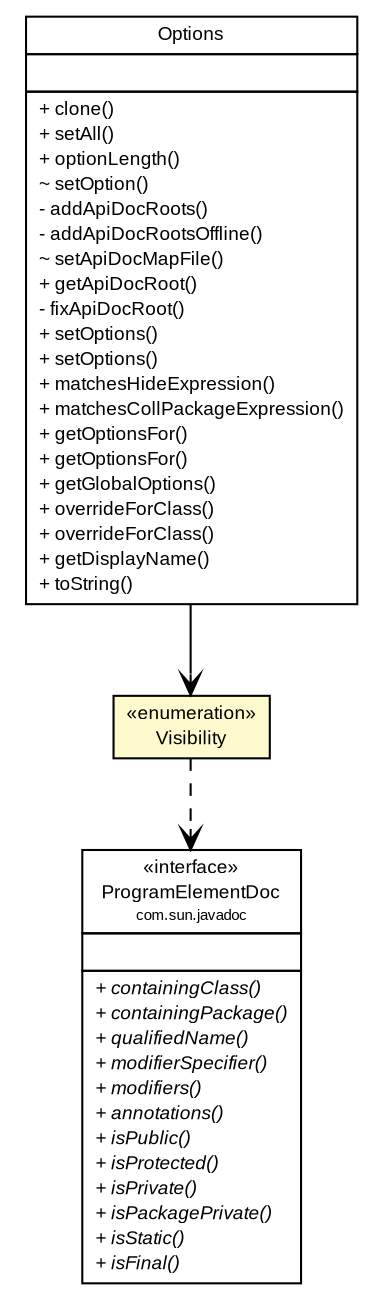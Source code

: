 #!/usr/local/bin/dot
#
# Class diagram 
# Generated by UMLGraph version R5_7_2-3-gee82a7 (http://www.umlgraph.org/)
#

digraph G {
	edge [fontname="arial",fontsize=10,labelfontname="arial",labelfontsize=10];
	node [fontname="arial",fontsize=10,shape=plaintext];
	nodesep=0.25;
	ranksep=0.5;
	// org.umlgraph.doclet.Visibility
	c940 [label=<<table title="org.umlgraph.doclet.Visibility" border="0" cellborder="1" cellspacing="0" cellpadding="2" port="p" bgcolor="lemonChiffon" href="./Visibility.html">
		<tr><td><table border="0" cellspacing="0" cellpadding="1">
<tr><td align="center" balign="center"> &#171;enumeration&#187; </td></tr>
<tr><td align="center" balign="center"> Visibility </td></tr>
		</table></td></tr>
		</table>>, URL="./Visibility.html", fontname="arial", fontcolor="black", fontsize=9.0];
	// org.umlgraph.doclet.Options
	c955 [label=<<table title="org.umlgraph.doclet.Options" border="0" cellborder="1" cellspacing="0" cellpadding="2" port="p" href="./Options.html">
		<tr><td><table border="0" cellspacing="0" cellpadding="1">
<tr><td align="center" balign="center"> Options </td></tr>
		</table></td></tr>
		<tr><td><table border="0" cellspacing="0" cellpadding="1">
<tr><td align="left" balign="left">  </td></tr>
		</table></td></tr>
		<tr><td><table border="0" cellspacing="0" cellpadding="1">
<tr><td align="left" balign="left"> + clone() </td></tr>
<tr><td align="left" balign="left"> + setAll() </td></tr>
<tr><td align="left" balign="left"> + optionLength() </td></tr>
<tr><td align="left" balign="left"> ~ setOption() </td></tr>
<tr><td align="left" balign="left"> - addApiDocRoots() </td></tr>
<tr><td align="left" balign="left"> - addApiDocRootsOffline() </td></tr>
<tr><td align="left" balign="left"> ~ setApiDocMapFile() </td></tr>
<tr><td align="left" balign="left"> + getApiDocRoot() </td></tr>
<tr><td align="left" balign="left"> - fixApiDocRoot() </td></tr>
<tr><td align="left" balign="left"> + setOptions() </td></tr>
<tr><td align="left" balign="left"> + setOptions() </td></tr>
<tr><td align="left" balign="left"> + matchesHideExpression() </td></tr>
<tr><td align="left" balign="left"> + matchesCollPackageExpression() </td></tr>
<tr><td align="left" balign="left"> + getOptionsFor() </td></tr>
<tr><td align="left" balign="left"> + getOptionsFor() </td></tr>
<tr><td align="left" balign="left"> + getGlobalOptions() </td></tr>
<tr><td align="left" balign="left"> + overrideForClass() </td></tr>
<tr><td align="left" balign="left"> + overrideForClass() </td></tr>
<tr><td align="left" balign="left"> + getDisplayName() </td></tr>
<tr><td align="left" balign="left"> + toString() </td></tr>
		</table></td></tr>
		</table>>, URL="./Options.html", fontname="arial", fontcolor="black", fontsize=9.0];
	// org.umlgraph.doclet.Options NAVASSOC org.umlgraph.doclet.Visibility
	c955:p -> c940:p [taillabel="", label="", headlabel="", fontname="arial", fontcolor="black", fontsize=10.0, color="black", arrowhead=open];
	// org.umlgraph.doclet.Visibility DEPEND com.sun.javadoc.ProgramElementDoc
	c940:p -> c968:p [taillabel="", label="", headlabel="", fontname="arial", fontcolor="black", fontsize=10.0, color="black", arrowhead=open, style=dashed];
	// com.sun.javadoc.ProgramElementDoc
	c968 [label=<<table title="com.sun.javadoc.ProgramElementDoc" border="0" cellborder="1" cellspacing="0" cellpadding="2" port="p" href="http://docs.oracle.com/javase/7/docs/jdk/api/javadoc/doclet/com/sun/javadoc/ProgramElementDoc.html">
		<tr><td><table border="0" cellspacing="0" cellpadding="1">
<tr><td align="center" balign="center"> &#171;interface&#187; </td></tr>
<tr><td align="center" balign="center"> ProgramElementDoc </td></tr>
<tr><td align="center" balign="center"><font point-size="7.0"> com.sun.javadoc </font></td></tr>
		</table></td></tr>
		<tr><td><table border="0" cellspacing="0" cellpadding="1">
<tr><td align="left" balign="left">  </td></tr>
		</table></td></tr>
		<tr><td><table border="0" cellspacing="0" cellpadding="1">
<tr><td align="left" balign="left"><font face="arial italic" point-size="9.0"> + containingClass() </font></td></tr>
<tr><td align="left" balign="left"><font face="arial italic" point-size="9.0"> + containingPackage() </font></td></tr>
<tr><td align="left" balign="left"><font face="arial italic" point-size="9.0"> + qualifiedName() </font></td></tr>
<tr><td align="left" balign="left"><font face="arial italic" point-size="9.0"> + modifierSpecifier() </font></td></tr>
<tr><td align="left" balign="left"><font face="arial italic" point-size="9.0"> + modifiers() </font></td></tr>
<tr><td align="left" balign="left"><font face="arial italic" point-size="9.0"> + annotations() </font></td></tr>
<tr><td align="left" balign="left"><font face="arial italic" point-size="9.0"> + isPublic() </font></td></tr>
<tr><td align="left" balign="left"><font face="arial italic" point-size="9.0"> + isProtected() </font></td></tr>
<tr><td align="left" balign="left"><font face="arial italic" point-size="9.0"> + isPrivate() </font></td></tr>
<tr><td align="left" balign="left"><font face="arial italic" point-size="9.0"> + isPackagePrivate() </font></td></tr>
<tr><td align="left" balign="left"><font face="arial italic" point-size="9.0"> + isStatic() </font></td></tr>
<tr><td align="left" balign="left"><font face="arial italic" point-size="9.0"> + isFinal() </font></td></tr>
		</table></td></tr>
		</table>>, URL="http://docs.oracle.com/javase/7/docs/jdk/api/javadoc/doclet/com/sun/javadoc/ProgramElementDoc.html", fontname="arial", fontcolor="black", fontsize=9.0];
}


